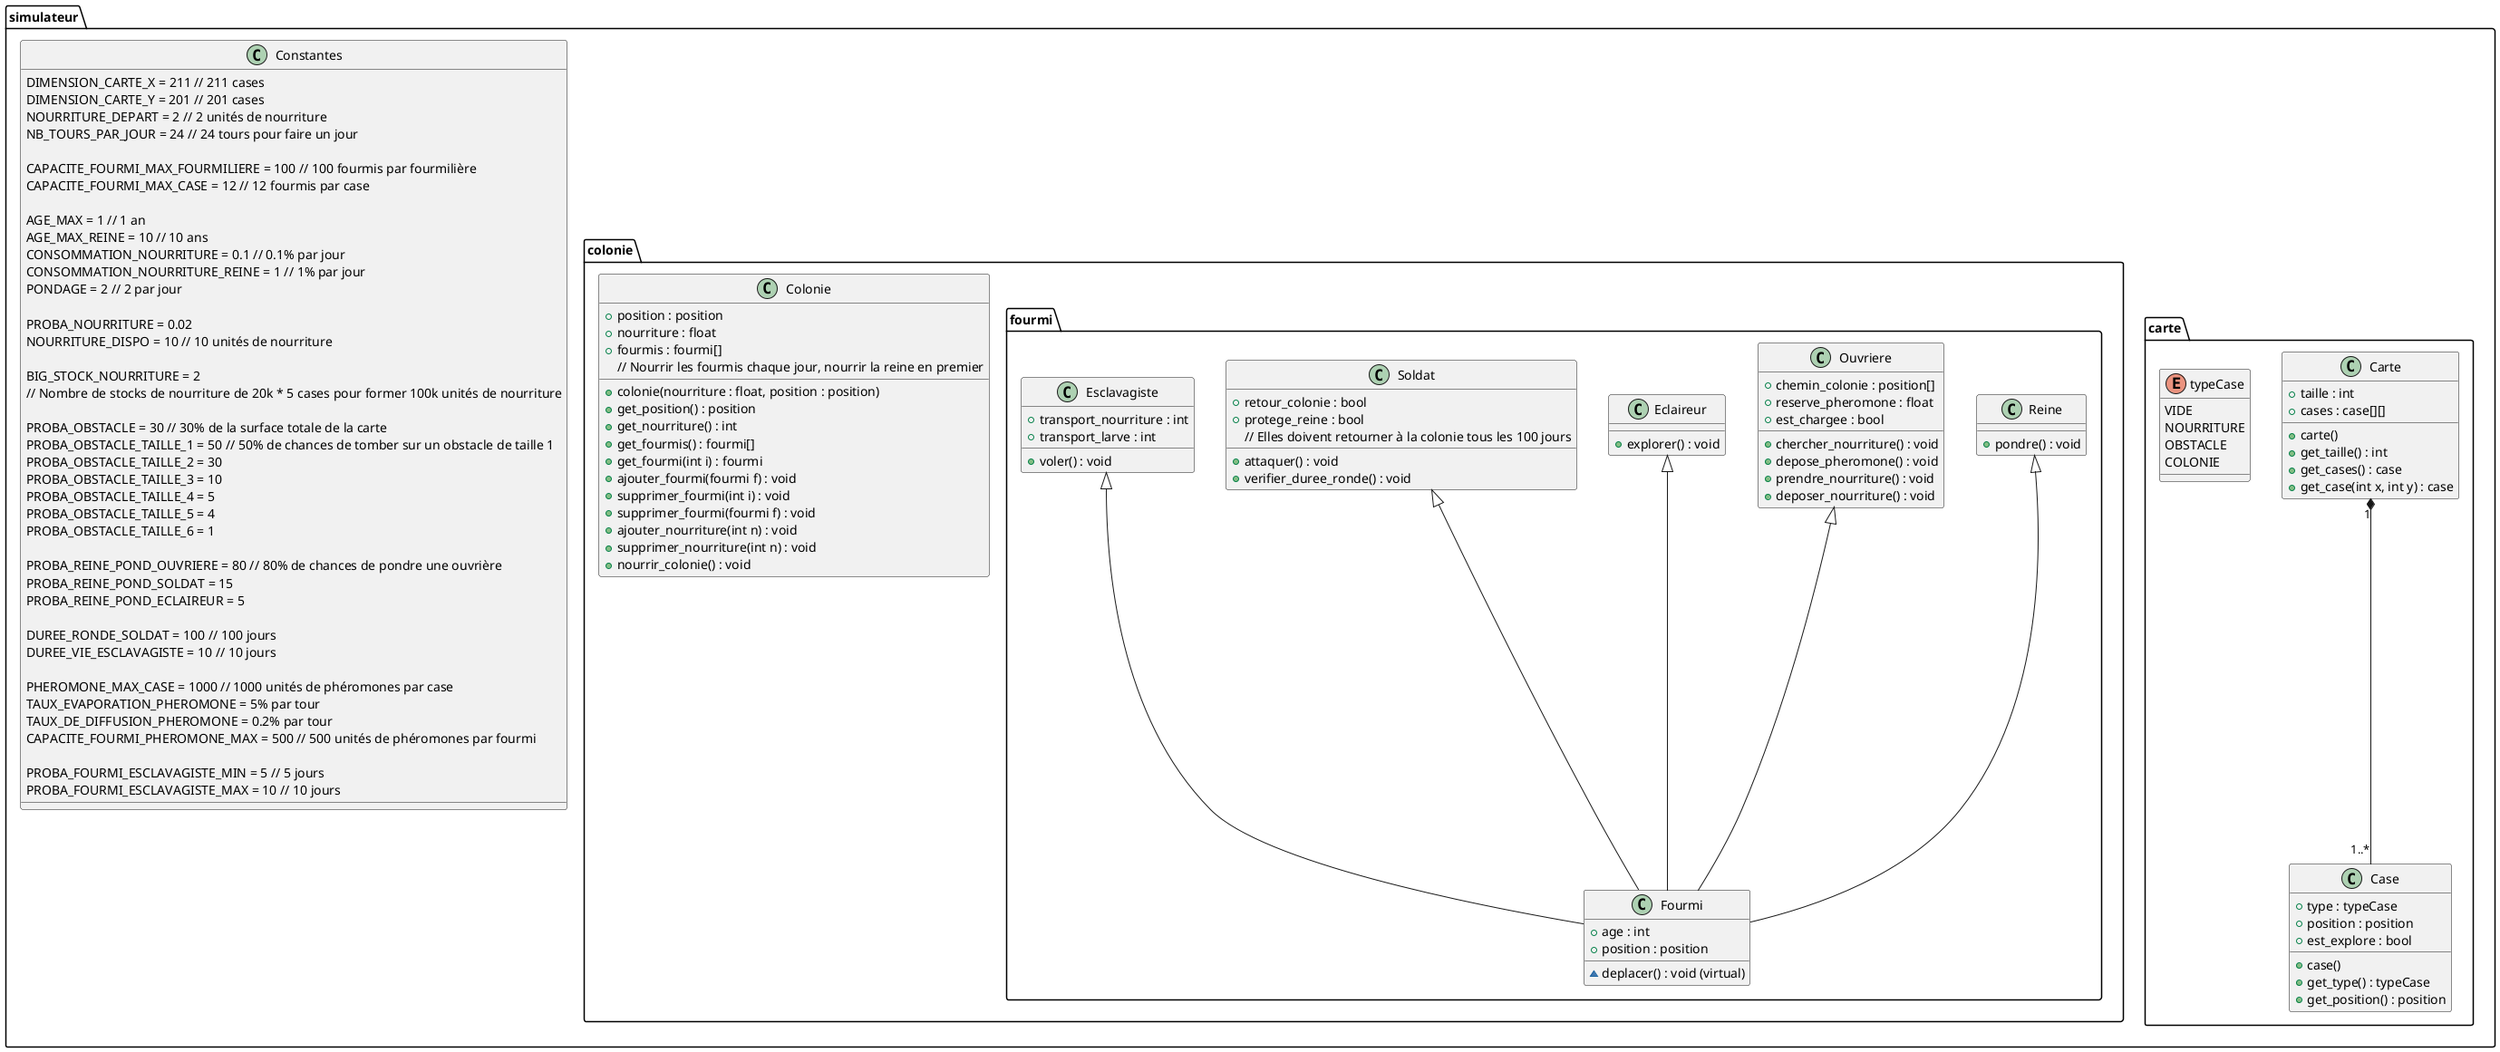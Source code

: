 @startuml Diagramme de classeS

namespace simulateur {
	class Constantes {
		DIMENSION_CARTE_X = 211 // 211 cases
		DIMENSION_CARTE_Y = 201 // 201 cases
		NOURRITURE_DEPART = 2 // 2 unités de nourriture
		NB_TOURS_PAR_JOUR = 24 // 24 tours pour faire un jour

		CAPACITE_FOURMI_MAX_FOURMILIERE = 100 // 100 fourmis par fourmilière
		CAPACITE_FOURMI_MAX_CASE = 12 // 12 fourmis par case
		
		AGE_MAX = 1 // 1 an
		AGE_MAX_REINE = 10 // 10 ans
		CONSOMMATION_NOURRITURE = 0.1 // 0.1% par jour
		CONSOMMATION_NOURRITURE_REINE = 1 // 1% par jour
		PONDAGE = 2 // 2 par jour

		PROBA_NOURRITURE = 0.02
		NOURRITURE_DISPO = 10 // 10 unités de nourriture

		BIG_STOCK_NOURRITURE = 2
		// Nombre de stocks de nourriture de 20k * 5 cases pour former 100k unités de nourriture

		PROBA_OBSTACLE = 30 // 30% de la surface totale de la carte
		PROBA_OBSTACLE_TAILLE_1 = 50 // 50% de chances de tomber sur un obstacle de taille 1
		PROBA_OBSTACLE_TAILLE_2 = 30
		PROBA_OBSTACLE_TAILLE_3 = 10
		PROBA_OBSTACLE_TAILLE_4 = 5
		PROBA_OBSTACLE_TAILLE_5 = 4
		PROBA_OBSTACLE_TAILLE_6 = 1

		PROBA_REINE_POND_OUVRIERE = 80 // 80% de chances de pondre une ouvrière
		PROBA_REINE_POND_SOLDAT = 15
		PROBA_REINE_POND_ECLAIREUR = 5

		DUREE_RONDE_SOLDAT = 100 // 100 jours
		DUREE_VIE_ESCLAVAGISTE = 10 // 10 jours

		PHEROMONE_MAX_CASE = 1000 // 1000 unités de phéromones par case
		TAUX_EVAPORATION_PHEROMONE = 5% par tour
		TAUX_DE_DIFFUSION_PHEROMONE = 0.2% par tour
		CAPACITE_FOURMI_PHEROMONE_MAX = 500 // 500 unités de phéromones par fourmi

		PROBA_FOURMI_ESCLAVAGISTE_MIN = 5 // 5 jours
		PROBA_FOURMI_ESCLAVAGISTE_MAX = 10 // 10 jours
	}
	namespace carte {
		class Carte {
			+ taille : int
			+ cases : case[][]
			+ carte()
			+ get_taille() : int
			+ get_cases() : case
			+ get_case(int x, int y) : case
		}
		class Case {
			+ type : typeCase
			+ position : position
			+ est_explore : bool
			+ case()
			+ get_type() : typeCase
			+ get_position() : position
		}
		enum typeCase {
			VIDE
			NOURRITURE
			OBSTACLE
			COLONIE
		}

		Carte "1" *-- "1..*" Case
	}

	namespace colonie {
		class Colonie {
			+ colonie(nourriture : float, position : position)
			+ position : position
			+ nourriture : float
			+ fourmis : fourmi[]
			+ get_position() : position
			+ get_nourriture() : int
			+ get_fourmis() : fourmi[]
			+ get_fourmi(int i) : fourmi
			+ ajouter_fourmi(fourmi f) : void
			+ supprimer_fourmi(int i) : void
			+ supprimer_fourmi(fourmi f) : void
			+ ajouter_nourriture(int n) : void
			+ supprimer_nourriture(int n) : void
			+ nourrir_colonie() : void			
			// Nourrir les fourmis chaque jour, nourrir la reine en premier
		}

		namespace fourmi {
			class Fourmi {
				+ age : int
				+ position : position
				~ deplacer() : void (virtual)
			}
			class Reine {
				+ pondre() : void
			}
			class Ouvriere {
				+ chemin_colonie : position[]
				+ reserve_pheromone : float
				+ est_chargee : bool
				+ chercher_nourriture() : void
				+ depose_pheromone() : void
				+ prendre_nourriture() : void
				+ deposer_nourriture() : void
			}
			class Eclaireur {
				+ explorer() : void
			}
			class Soldat {
				+ retour_colonie : bool
				+ protege_reine : bool
				+ attaquer() : void
				+ verifier_duree_ronde() : void
				// Elles doivent retourner à la colonie tous les 100 jours
			}
			class Esclavagiste {
				+ transport_nourriture : int
				+ transport_larve : int
				+ voler() : void
			}

			Reine <|-- Fourmi
			Ouvriere <|-- Fourmi
			Eclaireur <|-- Fourmi
			Soldat <|-- Fourmi
			Esclavagiste <|-- Fourmi

		}
	}
}

@enduml